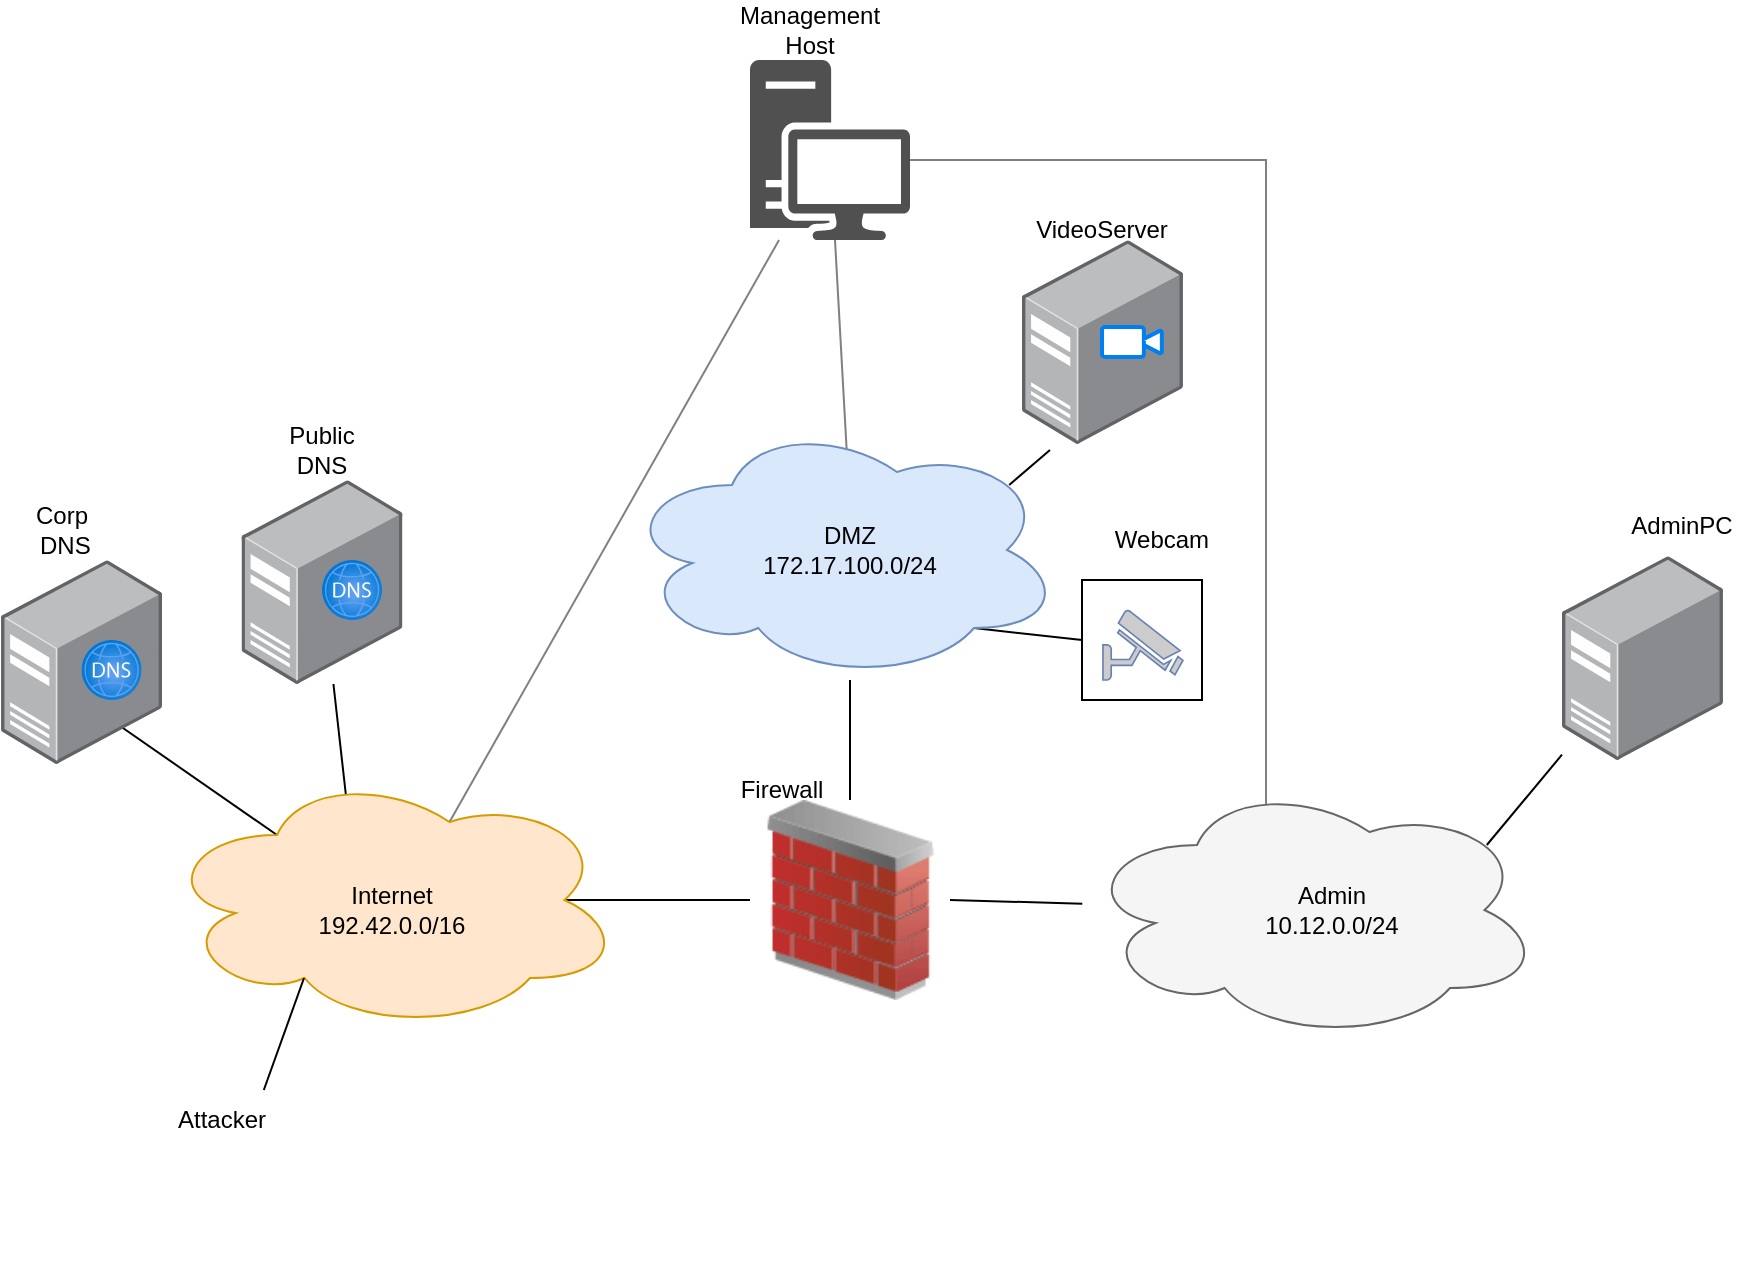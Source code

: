 <mxfile version="26.2.14">
  <diagram name="Page-1" id="gUWhoODglxjBxta9EbK4">
    <mxGraphModel dx="1987" dy="1817" grid="1" gridSize="10" guides="1" tooltips="1" connect="1" arrows="1" fold="1" page="1" pageScale="1" pageWidth="827" pageHeight="1169" math="0" shadow="0">
      <root>
        <mxCell id="0" />
        <mxCell id="1" parent="0" />
        <mxCell id="3g1q_-ZsU1hOk7NLVg47-5" value="" style="whiteSpace=wrap;html=1;" parent="1" vertex="1">
          <mxGeometry x="530" y="240" width="60" height="60" as="geometry" />
        </mxCell>
        <mxCell id="ZttpDixC8CZAMg3ueifD-7" style="rounded=0;orthogonalLoop=1;jettySize=auto;html=1;exitX=1;exitY=0.5;exitDx=0;exitDy=0;endArrow=none;endFill=0;" parent="1" source="ZttpDixC8CZAMg3ueifD-1" target="ZttpDixC8CZAMg3ueifD-4" edge="1">
          <mxGeometry relative="1" as="geometry" />
        </mxCell>
        <mxCell id="ZttpDixC8CZAMg3ueifD-8" style="edgeStyle=orthogonalEdgeStyle;rounded=0;orthogonalLoop=1;jettySize=auto;html=1;exitX=0.5;exitY=0;exitDx=0;exitDy=0;endArrow=none;endFill=0;" parent="1" source="ZttpDixC8CZAMg3ueifD-1" edge="1">
          <mxGeometry relative="1" as="geometry">
            <mxPoint x="414" y="290" as="targetPoint" />
          </mxGeometry>
        </mxCell>
        <mxCell id="ZttpDixC8CZAMg3ueifD-1" value="" style="image;html=1;image=img/lib/clip_art/networking/Firewall_02_128x128.png;direction=east;flipH=1;" parent="1" vertex="1">
          <mxGeometry x="364" y="350" width="100" height="100" as="geometry" />
        </mxCell>
        <mxCell id="ZttpDixC8CZAMg3ueifD-5" style="edgeStyle=orthogonalEdgeStyle;rounded=0;orthogonalLoop=1;jettySize=auto;html=1;exitX=0.875;exitY=0.5;exitDx=0;exitDy=0;exitPerimeter=0;endArrow=none;endFill=0;" parent="1" source="ZttpDixC8CZAMg3ueifD-2" target="ZttpDixC8CZAMg3ueifD-1" edge="1">
          <mxGeometry relative="1" as="geometry" />
        </mxCell>
        <mxCell id="ZttpDixC8CZAMg3ueifD-11" style="rounded=0;orthogonalLoop=1;jettySize=auto;html=1;exitX=0.4;exitY=0.1;exitDx=0;exitDy=0;exitPerimeter=0;endArrow=none;endFill=0;" parent="1" source="ZttpDixC8CZAMg3ueifD-2" target="ZttpDixC8CZAMg3ueifD-9" edge="1">
          <mxGeometry relative="1" as="geometry" />
        </mxCell>
        <mxCell id="ZttpDixC8CZAMg3ueifD-33" style="rounded=0;orthogonalLoop=1;jettySize=auto;html=1;exitX=0.625;exitY=0.2;exitDx=0;exitDy=0;exitPerimeter=0;strokeColor=none;" parent="1" source="ZttpDixC8CZAMg3ueifD-2" target="ZttpDixC8CZAMg3ueifD-32" edge="1">
          <mxGeometry relative="1" as="geometry" />
        </mxCell>
        <mxCell id="ZttpDixC8CZAMg3ueifD-34" style="rounded=0;orthogonalLoop=1;jettySize=auto;html=1;exitX=0.625;exitY=0.2;exitDx=0;exitDy=0;exitPerimeter=0;endArrow=none;endFill=0;strokeColor=#808080;" parent="1" source="ZttpDixC8CZAMg3ueifD-2" target="ZttpDixC8CZAMg3ueifD-32" edge="1">
          <mxGeometry relative="1" as="geometry" />
        </mxCell>
        <mxCell id="ZttpDixC8CZAMg3ueifD-42" style="rounded=0;orthogonalLoop=1;jettySize=auto;html=1;exitX=0.25;exitY=0.25;exitDx=0;exitDy=0;exitPerimeter=0;entryX=-0.126;entryY=0.9;entryDx=0;entryDy=0;entryPerimeter=0;" parent="1" source="ZttpDixC8CZAMg3ueifD-2" target="ZttpDixC8CZAMg3ueifD-39" edge="1">
          <mxGeometry relative="1" as="geometry" />
        </mxCell>
        <mxCell id="ZttpDixC8CZAMg3ueifD-2" value="" style="ellipse;shape=cloud;whiteSpace=wrap;html=1;fillColor=#ffe6cc;strokeColor=#d79b00;" parent="1" vertex="1">
          <mxGeometry x="70" y="335" width="230" height="130" as="geometry" />
        </mxCell>
        <mxCell id="ZttpDixC8CZAMg3ueifD-36" style="rounded=0;orthogonalLoop=1;jettySize=auto;html=1;exitX=0.5;exitY=0;exitDx=0;exitDy=0;endArrow=none;endFill=0;strokeColor=#808080;" parent="1" source="ZttpDixC8CZAMg3ueifD-15" target="ZttpDixC8CZAMg3ueifD-32" edge="1">
          <mxGeometry relative="1" as="geometry" />
        </mxCell>
        <mxCell id="ZttpDixC8CZAMg3ueifD-46" style="rounded=0;orthogonalLoop=1;jettySize=auto;html=1;exitX=0.88;exitY=0.25;exitDx=0;exitDy=0;exitPerimeter=0;entryX=0.174;entryY=1.029;entryDx=0;entryDy=0;entryPerimeter=0;endArrow=none;endFill=0;" parent="1" source="ZttpDixC8CZAMg3ueifD-3" target="ZttpDixC8CZAMg3ueifD-44" edge="1">
          <mxGeometry relative="1" as="geometry" />
        </mxCell>
        <mxCell id="3g1q_-ZsU1hOk7NLVg47-6" style="rounded=0;orthogonalLoop=1;jettySize=auto;html=1;exitX=0.8;exitY=0.8;exitDx=0;exitDy=0;exitPerimeter=0;entryX=0;entryY=0.5;entryDx=0;entryDy=0;endArrow=none;endFill=0;" parent="1" source="ZttpDixC8CZAMg3ueifD-3" target="3g1q_-ZsU1hOk7NLVg47-5" edge="1">
          <mxGeometry relative="1" as="geometry" />
        </mxCell>
        <mxCell id="ZttpDixC8CZAMg3ueifD-3" value="" style="ellipse;shape=cloud;whiteSpace=wrap;html=1;fillColor=#dae8fc;strokeColor=#6c8ebf;" parent="1" vertex="1">
          <mxGeometry x="300" y="160" width="220" height="130" as="geometry" />
        </mxCell>
        <mxCell id="ZttpDixC8CZAMg3ueifD-43" style="edgeStyle=orthogonalEdgeStyle;rounded=0;orthogonalLoop=1;jettySize=auto;html=1;exitX=0.4;exitY=0.1;exitDx=0;exitDy=0;exitPerimeter=0;endArrow=none;endFill=0;strokeColor=#808080;" parent="1" source="ZttpDixC8CZAMg3ueifD-4" target="ZttpDixC8CZAMg3ueifD-32" edge="1">
          <mxGeometry relative="1" as="geometry">
            <Array as="points">
              <mxPoint x="622" y="30" />
            </Array>
          </mxGeometry>
        </mxCell>
        <mxCell id="3g1q_-ZsU1hOk7NLVg47-2" style="rounded=0;orthogonalLoop=1;jettySize=auto;html=1;exitX=0.88;exitY=0.25;exitDx=0;exitDy=0;exitPerimeter=0;endArrow=none;endFill=0;" parent="1" source="ZttpDixC8CZAMg3ueifD-4" target="3g1q_-ZsU1hOk7NLVg47-1" edge="1">
          <mxGeometry relative="1" as="geometry" />
        </mxCell>
        <mxCell id="ZttpDixC8CZAMg3ueifD-4" value="" style="ellipse;shape=cloud;whiteSpace=wrap;html=1;fillColor=#f5f5f5;fontColor=#333333;strokeColor=#666666;" parent="1" vertex="1">
          <mxGeometry x="530" y="340" width="230" height="130" as="geometry" />
        </mxCell>
        <mxCell id="ZttpDixC8CZAMg3ueifD-9" value="" style="image;points=[];aspect=fixed;html=1;align=center;shadow=0;dashed=0;image=img/lib/allied_telesis/computer_and_terminals/Server_Desktop.svg;" parent="1" vertex="1">
          <mxGeometry x="109.76" y="190" width="80.47" height="102" as="geometry" />
        </mxCell>
        <mxCell id="ZttpDixC8CZAMg3ueifD-10" value="" style="image;aspect=fixed;html=1;points=[];align=center;fontSize=12;image=img/lib/azure2/networking/DNS_Zones.svg;" parent="1" vertex="1">
          <mxGeometry x="150" y="230" width="30" height="30" as="geometry" />
        </mxCell>
        <mxCell id="ZttpDixC8CZAMg3ueifD-14" value="&lt;div&gt;Internet&lt;/div&gt;&lt;div&gt;192.42.0.0/16&lt;/div&gt;" style="text;strokeColor=none;align=center;fillColor=none;html=1;verticalAlign=middle;whiteSpace=wrap;rounded=0;" parent="1" vertex="1">
          <mxGeometry x="140" y="385" width="90" height="40" as="geometry" />
        </mxCell>
        <mxCell id="ZttpDixC8CZAMg3ueifD-15" value="&lt;div&gt;DMZ&lt;br&gt;    172.17.100.0/24&lt;/div&gt;" style="text;strokeColor=none;align=center;fillColor=none;html=1;verticalAlign=middle;whiteSpace=wrap;rounded=0;" parent="1" vertex="1">
          <mxGeometry x="369" y="205" width="90" height="40" as="geometry" />
        </mxCell>
        <mxCell id="ZttpDixC8CZAMg3ueifD-16" value="Admin&lt;br&gt;    10.12.0.0/24" style="text;strokeColor=none;align=center;fillColor=none;html=1;verticalAlign=middle;whiteSpace=wrap;rounded=0;" parent="1" vertex="1">
          <mxGeometry x="610" y="385" width="90" height="40" as="geometry" />
        </mxCell>
        <mxCell id="ZttpDixC8CZAMg3ueifD-17" value="Public DNS" style="text;strokeColor=none;align=center;fillColor=none;html=1;verticalAlign=middle;whiteSpace=wrap;rounded=0;" parent="1" vertex="1">
          <mxGeometry x="120" y="160" width="60" height="30" as="geometry" />
        </mxCell>
        <mxCell id="ZttpDixC8CZAMg3ueifD-18" value="Firewall" style="text;strokeColor=none;align=center;fillColor=none;html=1;verticalAlign=middle;whiteSpace=wrap;rounded=0;" parent="1" vertex="1">
          <mxGeometry x="350" y="330" width="60" height="30" as="geometry" />
        </mxCell>
        <mxCell id="ZttpDixC8CZAMg3ueifD-19" value="" style="shape=image;html=1;verticalAlign=top;verticalLabelPosition=bottom;labelBackgroundColor=#ffffff;imageAspect=0;aspect=fixed;image=https://cdn4.iconfinder.com/data/icons/crime-and-security-24/64/57-128.png" parent="1" vertex="1">
          <mxGeometry x="390" y="385" width="40" height="40" as="geometry" />
        </mxCell>
        <mxCell id="ZttpDixC8CZAMg3ueifD-28" style="rounded=0;orthogonalLoop=1;jettySize=auto;html=1;exitX=0.31;exitY=0.8;exitDx=0;exitDy=0;exitPerimeter=0;endArrow=none;endFill=0;" parent="1" target="ZttpDixC8CZAMg3ueifD-29" edge="1">
          <mxGeometry relative="1" as="geometry">
            <mxPoint x="141" y="439" as="sourcePoint" />
          </mxGeometry>
        </mxCell>
        <mxCell id="ZttpDixC8CZAMg3ueifD-29" value="" style="shape=image;html=1;verticalAlign=top;verticalLabelPosition=bottom;labelBackgroundColor=#ffffff;imageAspect=0;aspect=fixed;image=https://cdn0.iconfinder.com/data/icons/kameleon-free-pack/110/Hacker-128.png" parent="1" vertex="1">
          <mxGeometry x="59.77" y="495" width="90" height="90" as="geometry" />
        </mxCell>
        <mxCell id="ZttpDixC8CZAMg3ueifD-30" value="Attacker" style="text;strokeColor=none;align=center;fillColor=none;html=1;verticalAlign=middle;whiteSpace=wrap;rounded=0;" parent="1" vertex="1">
          <mxGeometry x="69.77" y="495" width="60" height="30" as="geometry" />
        </mxCell>
        <mxCell id="ZttpDixC8CZAMg3ueifD-32" value="" style="sketch=0;pointerEvents=1;shadow=0;dashed=0;html=1;strokeColor=none;fillColor=#505050;labelPosition=center;verticalLabelPosition=bottom;verticalAlign=top;outlineConnect=0;align=center;shape=mxgraph.office.devices.workstation;" parent="1" vertex="1">
          <mxGeometry x="364" y="-20" width="80" height="90" as="geometry" />
        </mxCell>
        <mxCell id="ZttpDixC8CZAMg3ueifD-37" value="&lt;div&gt;Management&lt;/div&gt;&lt;div&gt;Host&lt;br&gt;&lt;/div&gt;" style="text;html=1;strokeColor=none;fillColor=none;align=center;verticalAlign=middle;whiteSpace=wrap;rounded=0;" parent="1" vertex="1">
          <mxGeometry x="364" y="-50" width="60" height="30" as="geometry" />
        </mxCell>
        <mxCell id="ZttpDixC8CZAMg3ueifD-38" value="" style="image;points=[];aspect=fixed;html=1;align=center;shadow=0;dashed=0;image=img/lib/allied_telesis/computer_and_terminals/Server_Desktop.svg;" parent="1" vertex="1">
          <mxGeometry x="-10.47" y="230" width="80.47" height="102" as="geometry" />
        </mxCell>
        <mxCell id="ZttpDixC8CZAMg3ueifD-39" value="" style="image;aspect=fixed;html=1;points=[];align=center;fontSize=12;image=img/lib/azure2/networking/DNS_Zones.svg;" parent="1" vertex="1">
          <mxGeometry x="29.77" y="270" width="30" height="30" as="geometry" />
        </mxCell>
        <mxCell id="ZttpDixC8CZAMg3ueifD-40" value="&lt;div&gt;Corp&lt;/div&gt;&lt;div&gt;&amp;nbsp;DNS&lt;/div&gt;" style="text;strokeColor=none;align=center;fillColor=none;html=1;verticalAlign=middle;whiteSpace=wrap;rounded=0;" parent="1" vertex="1">
          <mxGeometry x="-10" y="200" width="60" height="30" as="geometry" />
        </mxCell>
        <mxCell id="ZttpDixC8CZAMg3ueifD-44" value="" style="image;points=[];aspect=fixed;html=1;align=center;shadow=0;dashed=0;image=img/lib/allied_telesis/computer_and_terminals/Server_Desktop.svg;" parent="1" vertex="1">
          <mxGeometry x="500.0" y="70" width="80.47" height="102" as="geometry" />
        </mxCell>
        <mxCell id="ZttpDixC8CZAMg3ueifD-45" value="" style="html=1;verticalLabelPosition=bottom;align=center;labelBackgroundColor=#ffffff;verticalAlign=top;strokeWidth=2;strokeColor=#0080F0;shadow=0;dashed=0;shape=mxgraph.ios7.icons.video_conversation;" parent="1" vertex="1">
          <mxGeometry x="540" y="113.5" width="30" height="15" as="geometry" />
        </mxCell>
        <mxCell id="ZttpDixC8CZAMg3ueifD-47" value="VideoServer" style="text;strokeColor=none;align=center;fillColor=none;html=1;verticalAlign=middle;whiteSpace=wrap;rounded=0;" parent="1" vertex="1">
          <mxGeometry x="510.24" y="50" width="60" height="30" as="geometry" />
        </mxCell>
        <mxCell id="3g1q_-ZsU1hOk7NLVg47-1" value="" style="image;points=[];aspect=fixed;html=1;align=center;shadow=0;dashed=0;image=img/lib/allied_telesis/computer_and_terminals/Server_Desktop.svg;" parent="1" vertex="1">
          <mxGeometry x="770" y="228" width="80.47" height="102" as="geometry" />
        </mxCell>
        <mxCell id="3g1q_-ZsU1hOk7NLVg47-3" value="AdminPC" style="text;strokeColor=none;align=center;fillColor=none;html=1;verticalAlign=middle;whiteSpace=wrap;rounded=0;" parent="1" vertex="1">
          <mxGeometry x="800" y="198" width="60" height="30" as="geometry" />
        </mxCell>
        <mxCell id="3g1q_-ZsU1hOk7NLVg47-4" value="" style="fontColor=#0066CC;verticalAlign=top;verticalLabelPosition=bottom;labelPosition=center;align=center;html=1;outlineConnect=0;fillColor=#CCCCCC;strokeColor=#6881B3;gradientColor=none;gradientDirection=north;strokeWidth=2;shape=mxgraph.networks.security_camera;" parent="1" vertex="1">
          <mxGeometry x="540.47" y="255" width="40" height="35" as="geometry" />
        </mxCell>
        <mxCell id="3g1q_-ZsU1hOk7NLVg47-7" value="Webcam" style="text;strokeColor=none;align=center;fillColor=none;html=1;verticalAlign=middle;whiteSpace=wrap;rounded=0;" parent="1" vertex="1">
          <mxGeometry x="540" y="205" width="60" height="30" as="geometry" />
        </mxCell>
      </root>
    </mxGraphModel>
  </diagram>
</mxfile>
